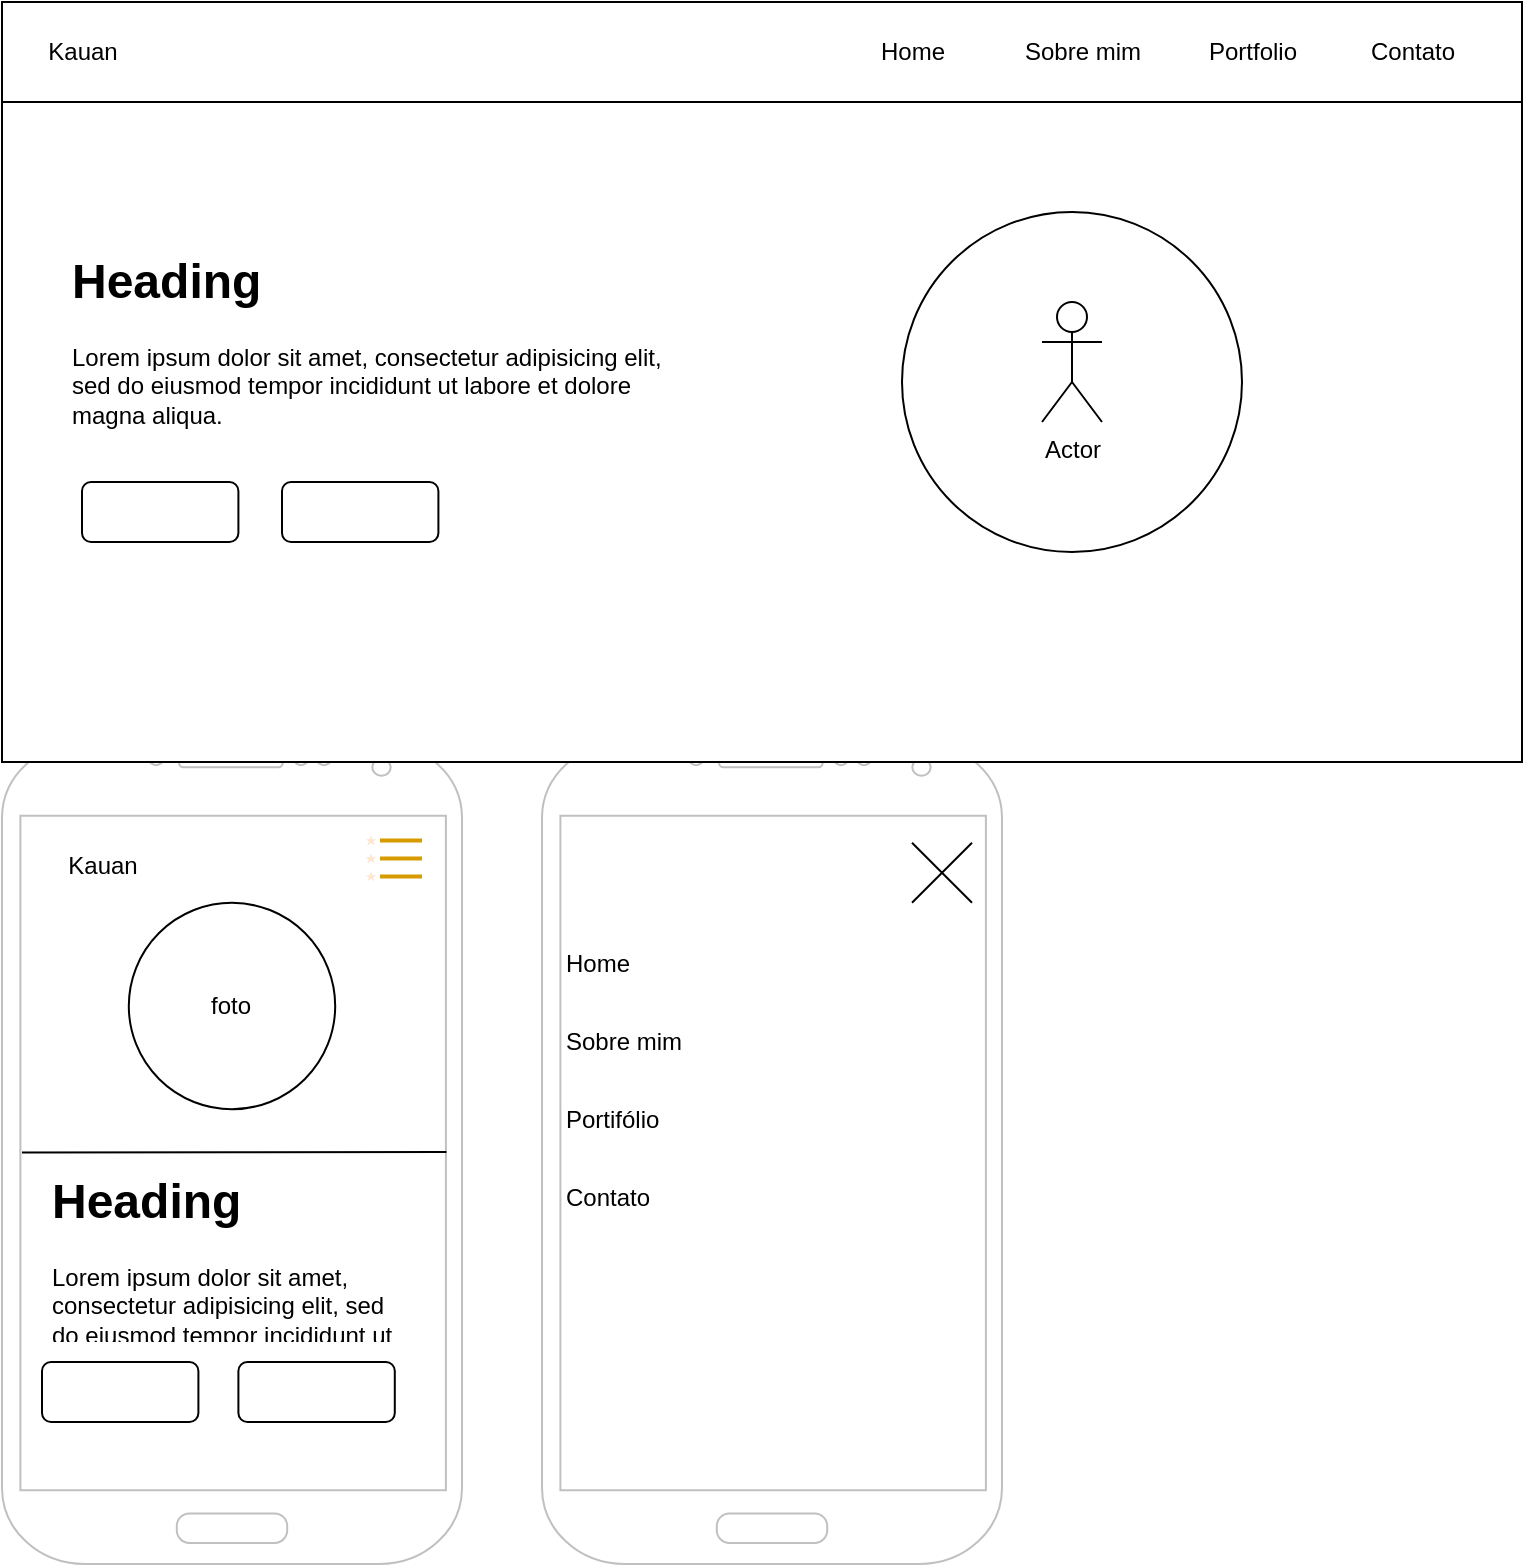 <mxfile version="22.0.0" type="github">
  <diagram name="Página-1" id="xwObZU3hjkTy4uX8Xk1C">
    <mxGraphModel dx="880" dy="438" grid="1" gridSize="10" guides="1" tooltips="1" connect="1" arrows="1" fold="1" page="1" pageScale="1" pageWidth="1169" pageHeight="827" math="0" shadow="0">
      <root>
        <mxCell id="0" />
        <mxCell id="1" parent="0" />
        <mxCell id="X7kovaY1ohPTWgLVkFuY-23" value="" style="verticalLabelPosition=bottom;verticalAlign=top;html=1;shadow=0;dashed=0;strokeWidth=1;shape=mxgraph.android.phone2;strokeColor=#c0c0c0;" parent="1" vertex="1">
          <mxGeometry x="290.0" y="390" width="230" height="411" as="geometry" />
        </mxCell>
        <mxCell id="X7kovaY1ohPTWgLVkFuY-41" value="" style="verticalLabelPosition=bottom;verticalAlign=top;html=1;shadow=0;dashed=0;strokeWidth=1;shape=mxgraph.android.phone2;strokeColor=#c0c0c0;" parent="1" vertex="1">
          <mxGeometry x="20" y="390" width="230" height="411" as="geometry" />
        </mxCell>
        <mxCell id="X7kovaY1ohPTWgLVkFuY-42" value="foto" style="ellipse;whiteSpace=wrap;html=1;aspect=fixed;" parent="1" vertex="1">
          <mxGeometry x="83.4" y="470.4" width="103.2" height="103.2" as="geometry" />
        </mxCell>
        <mxCell id="X7kovaY1ohPTWgLVkFuY-43" value="&lt;h1&gt;Heading&lt;/h1&gt;&lt;p&gt;Lorem ipsum dolor sit amet, consectetur adipisicing elit, sed do eiusmod tempor incididunt ut labore et dolore magna aliqua.&lt;/p&gt;" style="text;html=1;strokeColor=none;fillColor=none;spacing=5;spacingTop=-20;whiteSpace=wrap;overflow=hidden;rounded=0;" parent="1" vertex="1">
          <mxGeometry x="40" y="600" width="190" height="90" as="geometry" />
        </mxCell>
        <mxCell id="X7kovaY1ohPTWgLVkFuY-44" value="" style="endArrow=none;html=1;rounded=0;exitX=0.043;exitY=0.584;exitDx=0;exitDy=0;exitPerimeter=0;" parent="1" edge="1">
          <mxGeometry width="50" height="50" relative="1" as="geometry">
            <mxPoint x="30.0" y="595.204" as="sourcePoint" />
            <mxPoint x="242.25" y="595.0" as="targetPoint" />
            <Array as="points">
              <mxPoint x="135.11" y="595.18" />
            </Array>
          </mxGeometry>
        </mxCell>
        <mxCell id="X7kovaY1ohPTWgLVkFuY-45" value="" style="html=1;verticalLabelPosition=bottom;align=center;labelBackgroundColor=#ffffff;verticalAlign=top;strokeWidth=2;strokeColor=#d79b00;shadow=0;dashed=0;shape=mxgraph.ios7.icons.most_viewed;pointerEvents=1;fillColor=#ffe6cc;" parent="1" vertex="1">
          <mxGeometry x="201.8" y="436.8" width="28.2" height="22.8" as="geometry" />
        </mxCell>
        <mxCell id="X7kovaY1ohPTWgLVkFuY-46" value="" style="shape=mxgraph.sysml.x;" parent="1" vertex="1">
          <mxGeometry x="475" y="440.4" width="30" height="30" as="geometry" />
        </mxCell>
        <mxCell id="X7kovaY1ohPTWgLVkFuY-48" value="Home" style="whiteSpace=wrap;html=1;align=left;fillColor=default;strokeColor=none;" parent="1" vertex="1">
          <mxGeometry x="300" y="481" width="210" height="39" as="geometry" />
        </mxCell>
        <mxCell id="X7kovaY1ohPTWgLVkFuY-49" value="Sobre mim" style="whiteSpace=wrap;html=1;align=left;strokeColor=none;" parent="1" vertex="1">
          <mxGeometry x="300" y="520" width="210" height="39" as="geometry" />
        </mxCell>
        <mxCell id="X7kovaY1ohPTWgLVkFuY-50" value="Portifólio" style="whiteSpace=wrap;html=1;align=left;strokeColor=none;" parent="1" vertex="1">
          <mxGeometry x="300" y="559" width="210" height="39" as="geometry" />
        </mxCell>
        <mxCell id="X7kovaY1ohPTWgLVkFuY-51" value="Contato" style="whiteSpace=wrap;html=1;align=left;strokeColor=none;" parent="1" vertex="1">
          <mxGeometry x="300" y="598" width="210" height="39" as="geometry" />
        </mxCell>
        <mxCell id="ptNBvM-OfE2qIYZedUmf-1" value="" style="rounded=0;whiteSpace=wrap;html=1;" vertex="1" parent="1">
          <mxGeometry x="20" y="20" width="760" height="380" as="geometry" />
        </mxCell>
        <mxCell id="ptNBvM-OfE2qIYZedUmf-2" value="" style="rounded=0;whiteSpace=wrap;html=1;" vertex="1" parent="1">
          <mxGeometry x="20" y="20" width="760" height="50" as="geometry" />
        </mxCell>
        <mxCell id="ptNBvM-OfE2qIYZedUmf-3" value="Kauan" style="text;html=1;align=center;verticalAlign=middle;resizable=0;points=[];autosize=1;strokeColor=none;fillColor=none;" vertex="1" parent="1">
          <mxGeometry x="30" y="30" width="60" height="30" as="geometry" />
        </mxCell>
        <mxCell id="ptNBvM-OfE2qIYZedUmf-4" value="Home" style="text;html=1;align=center;verticalAlign=middle;resizable=0;points=[];autosize=1;strokeColor=none;fillColor=none;" vertex="1" parent="1">
          <mxGeometry x="445" y="30" width="60" height="30" as="geometry" />
        </mxCell>
        <mxCell id="ptNBvM-OfE2qIYZedUmf-5" value="Sobre mim" style="text;html=1;align=center;verticalAlign=middle;resizable=0;points=[];autosize=1;strokeColor=none;fillColor=none;" vertex="1" parent="1">
          <mxGeometry x="519.5" y="30" width="80" height="30" as="geometry" />
        </mxCell>
        <mxCell id="ptNBvM-OfE2qIYZedUmf-6" value="Portfolio" style="text;html=1;align=center;verticalAlign=middle;resizable=0;points=[];autosize=1;strokeColor=none;fillColor=none;" vertex="1" parent="1">
          <mxGeometry x="610" y="30" width="70" height="30" as="geometry" />
        </mxCell>
        <mxCell id="ptNBvM-OfE2qIYZedUmf-7" value="Contato" style="text;html=1;align=center;verticalAlign=middle;resizable=0;points=[];autosize=1;strokeColor=none;fillColor=none;" vertex="1" parent="1">
          <mxGeometry x="690" y="30" width="70" height="30" as="geometry" />
        </mxCell>
        <mxCell id="ptNBvM-OfE2qIYZedUmf-8" value="&lt;h1&gt;Heading&lt;/h1&gt;&lt;p&gt;Lorem ipsum dolor sit amet, consectetur adipisicing elit, sed do eiusmod tempor incididunt ut labore et dolore magna aliqua.&lt;/p&gt;" style="text;html=1;strokeColor=none;fillColor=none;spacing=5;spacingTop=-20;whiteSpace=wrap;overflow=hidden;rounded=0;" vertex="1" parent="1">
          <mxGeometry x="50" y="140" width="320" height="120" as="geometry" />
        </mxCell>
        <mxCell id="ptNBvM-OfE2qIYZedUmf-9" value="" style="ellipse;whiteSpace=wrap;html=1;aspect=fixed;" vertex="1" parent="1">
          <mxGeometry x="470" y="125" width="170" height="170" as="geometry" />
        </mxCell>
        <mxCell id="ptNBvM-OfE2qIYZedUmf-10" value="Actor" style="shape=umlActor;verticalLabelPosition=bottom;verticalAlign=top;html=1;outlineConnect=0;" vertex="1" parent="1">
          <mxGeometry x="540" y="170" width="30" height="60" as="geometry" />
        </mxCell>
        <mxCell id="ptNBvM-OfE2qIYZedUmf-11" value="" style="rounded=1;whiteSpace=wrap;html=1;" vertex="1" parent="1">
          <mxGeometry x="60" y="260" width="78.2" height="30" as="geometry" />
        </mxCell>
        <mxCell id="ptNBvM-OfE2qIYZedUmf-12" value="" style="rounded=1;whiteSpace=wrap;html=1;" vertex="1" parent="1">
          <mxGeometry x="160" y="260" width="78.2" height="30" as="geometry" />
        </mxCell>
        <mxCell id="ptNBvM-OfE2qIYZedUmf-13" value="Kauan" style="text;html=1;align=center;verticalAlign=middle;resizable=0;points=[];autosize=1;strokeColor=none;fillColor=none;" vertex="1" parent="1">
          <mxGeometry x="40" y="436.8" width="60" height="30" as="geometry" />
        </mxCell>
        <mxCell id="ptNBvM-OfE2qIYZedUmf-15" value="" style="rounded=1;whiteSpace=wrap;html=1;" vertex="1" parent="1">
          <mxGeometry x="40" y="700" width="78.2" height="30" as="geometry" />
        </mxCell>
        <mxCell id="ptNBvM-OfE2qIYZedUmf-16" value="" style="rounded=1;whiteSpace=wrap;html=1;" vertex="1" parent="1">
          <mxGeometry x="138.2" y="700" width="78.2" height="30" as="geometry" />
        </mxCell>
      </root>
    </mxGraphModel>
  </diagram>
</mxfile>
